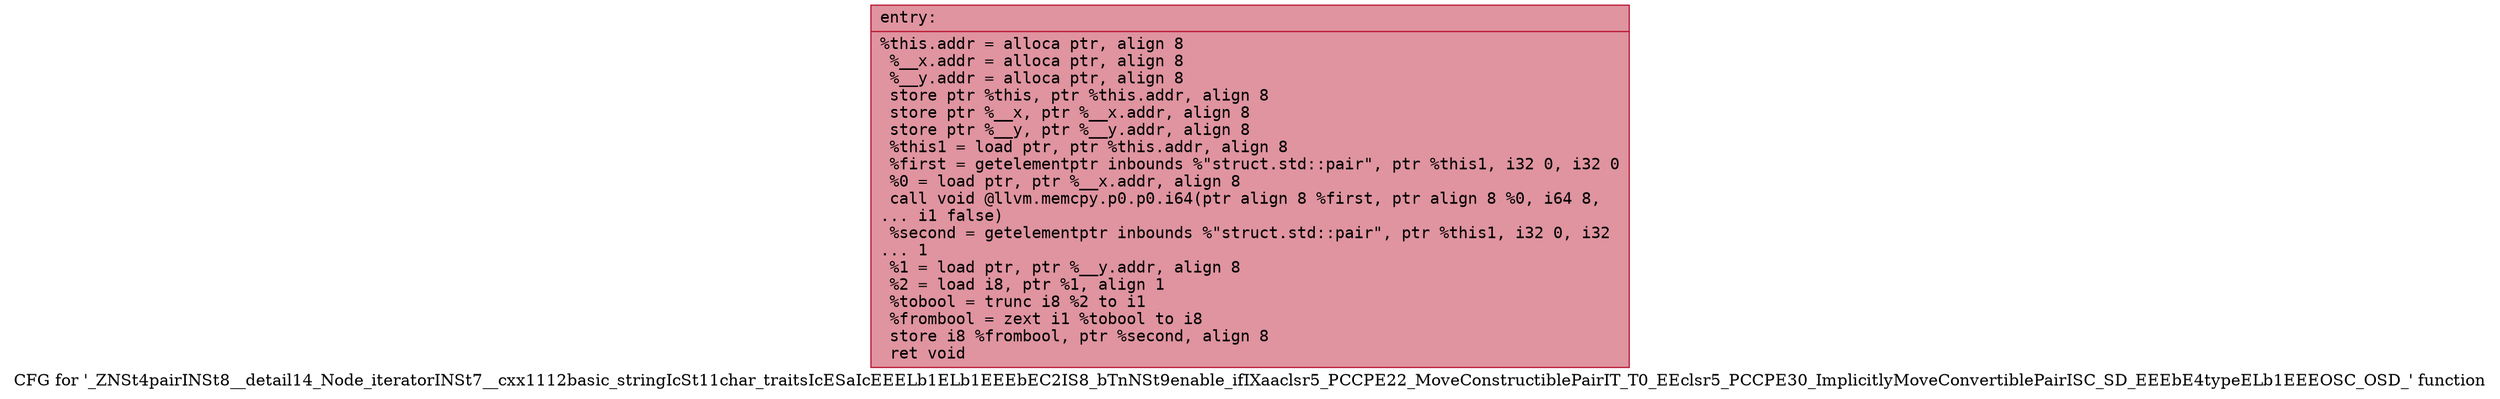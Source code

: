 digraph "CFG for '_ZNSt4pairINSt8__detail14_Node_iteratorINSt7__cxx1112basic_stringIcSt11char_traitsIcESaIcEEELb1ELb1EEEbEC2IS8_bTnNSt9enable_ifIXaaclsr5_PCCPE22_MoveConstructiblePairIT_T0_EEclsr5_PCCPE30_ImplicitlyMoveConvertiblePairISC_SD_EEEbE4typeELb1EEEOSC_OSD_' function" {
	label="CFG for '_ZNSt4pairINSt8__detail14_Node_iteratorINSt7__cxx1112basic_stringIcSt11char_traitsIcESaIcEEELb1ELb1EEEbEC2IS8_bTnNSt9enable_ifIXaaclsr5_PCCPE22_MoveConstructiblePairIT_T0_EEclsr5_PCCPE30_ImplicitlyMoveConvertiblePairISC_SD_EEEbE4typeELb1EEEOSC_OSD_' function";

	Node0x55c7e09d7b10 [shape=record,color="#b70d28ff", style=filled, fillcolor="#b70d2870" fontname="Courier",label="{entry:\l|  %this.addr = alloca ptr, align 8\l  %__x.addr = alloca ptr, align 8\l  %__y.addr = alloca ptr, align 8\l  store ptr %this, ptr %this.addr, align 8\l  store ptr %__x, ptr %__x.addr, align 8\l  store ptr %__y, ptr %__y.addr, align 8\l  %this1 = load ptr, ptr %this.addr, align 8\l  %first = getelementptr inbounds %\"struct.std::pair\", ptr %this1, i32 0, i32 0\l  %0 = load ptr, ptr %__x.addr, align 8\l  call void @llvm.memcpy.p0.p0.i64(ptr align 8 %first, ptr align 8 %0, i64 8,\l... i1 false)\l  %second = getelementptr inbounds %\"struct.std::pair\", ptr %this1, i32 0, i32\l... 1\l  %1 = load ptr, ptr %__y.addr, align 8\l  %2 = load i8, ptr %1, align 1\l  %tobool = trunc i8 %2 to i1\l  %frombool = zext i1 %tobool to i8\l  store i8 %frombool, ptr %second, align 8\l  ret void\l}"];
}
